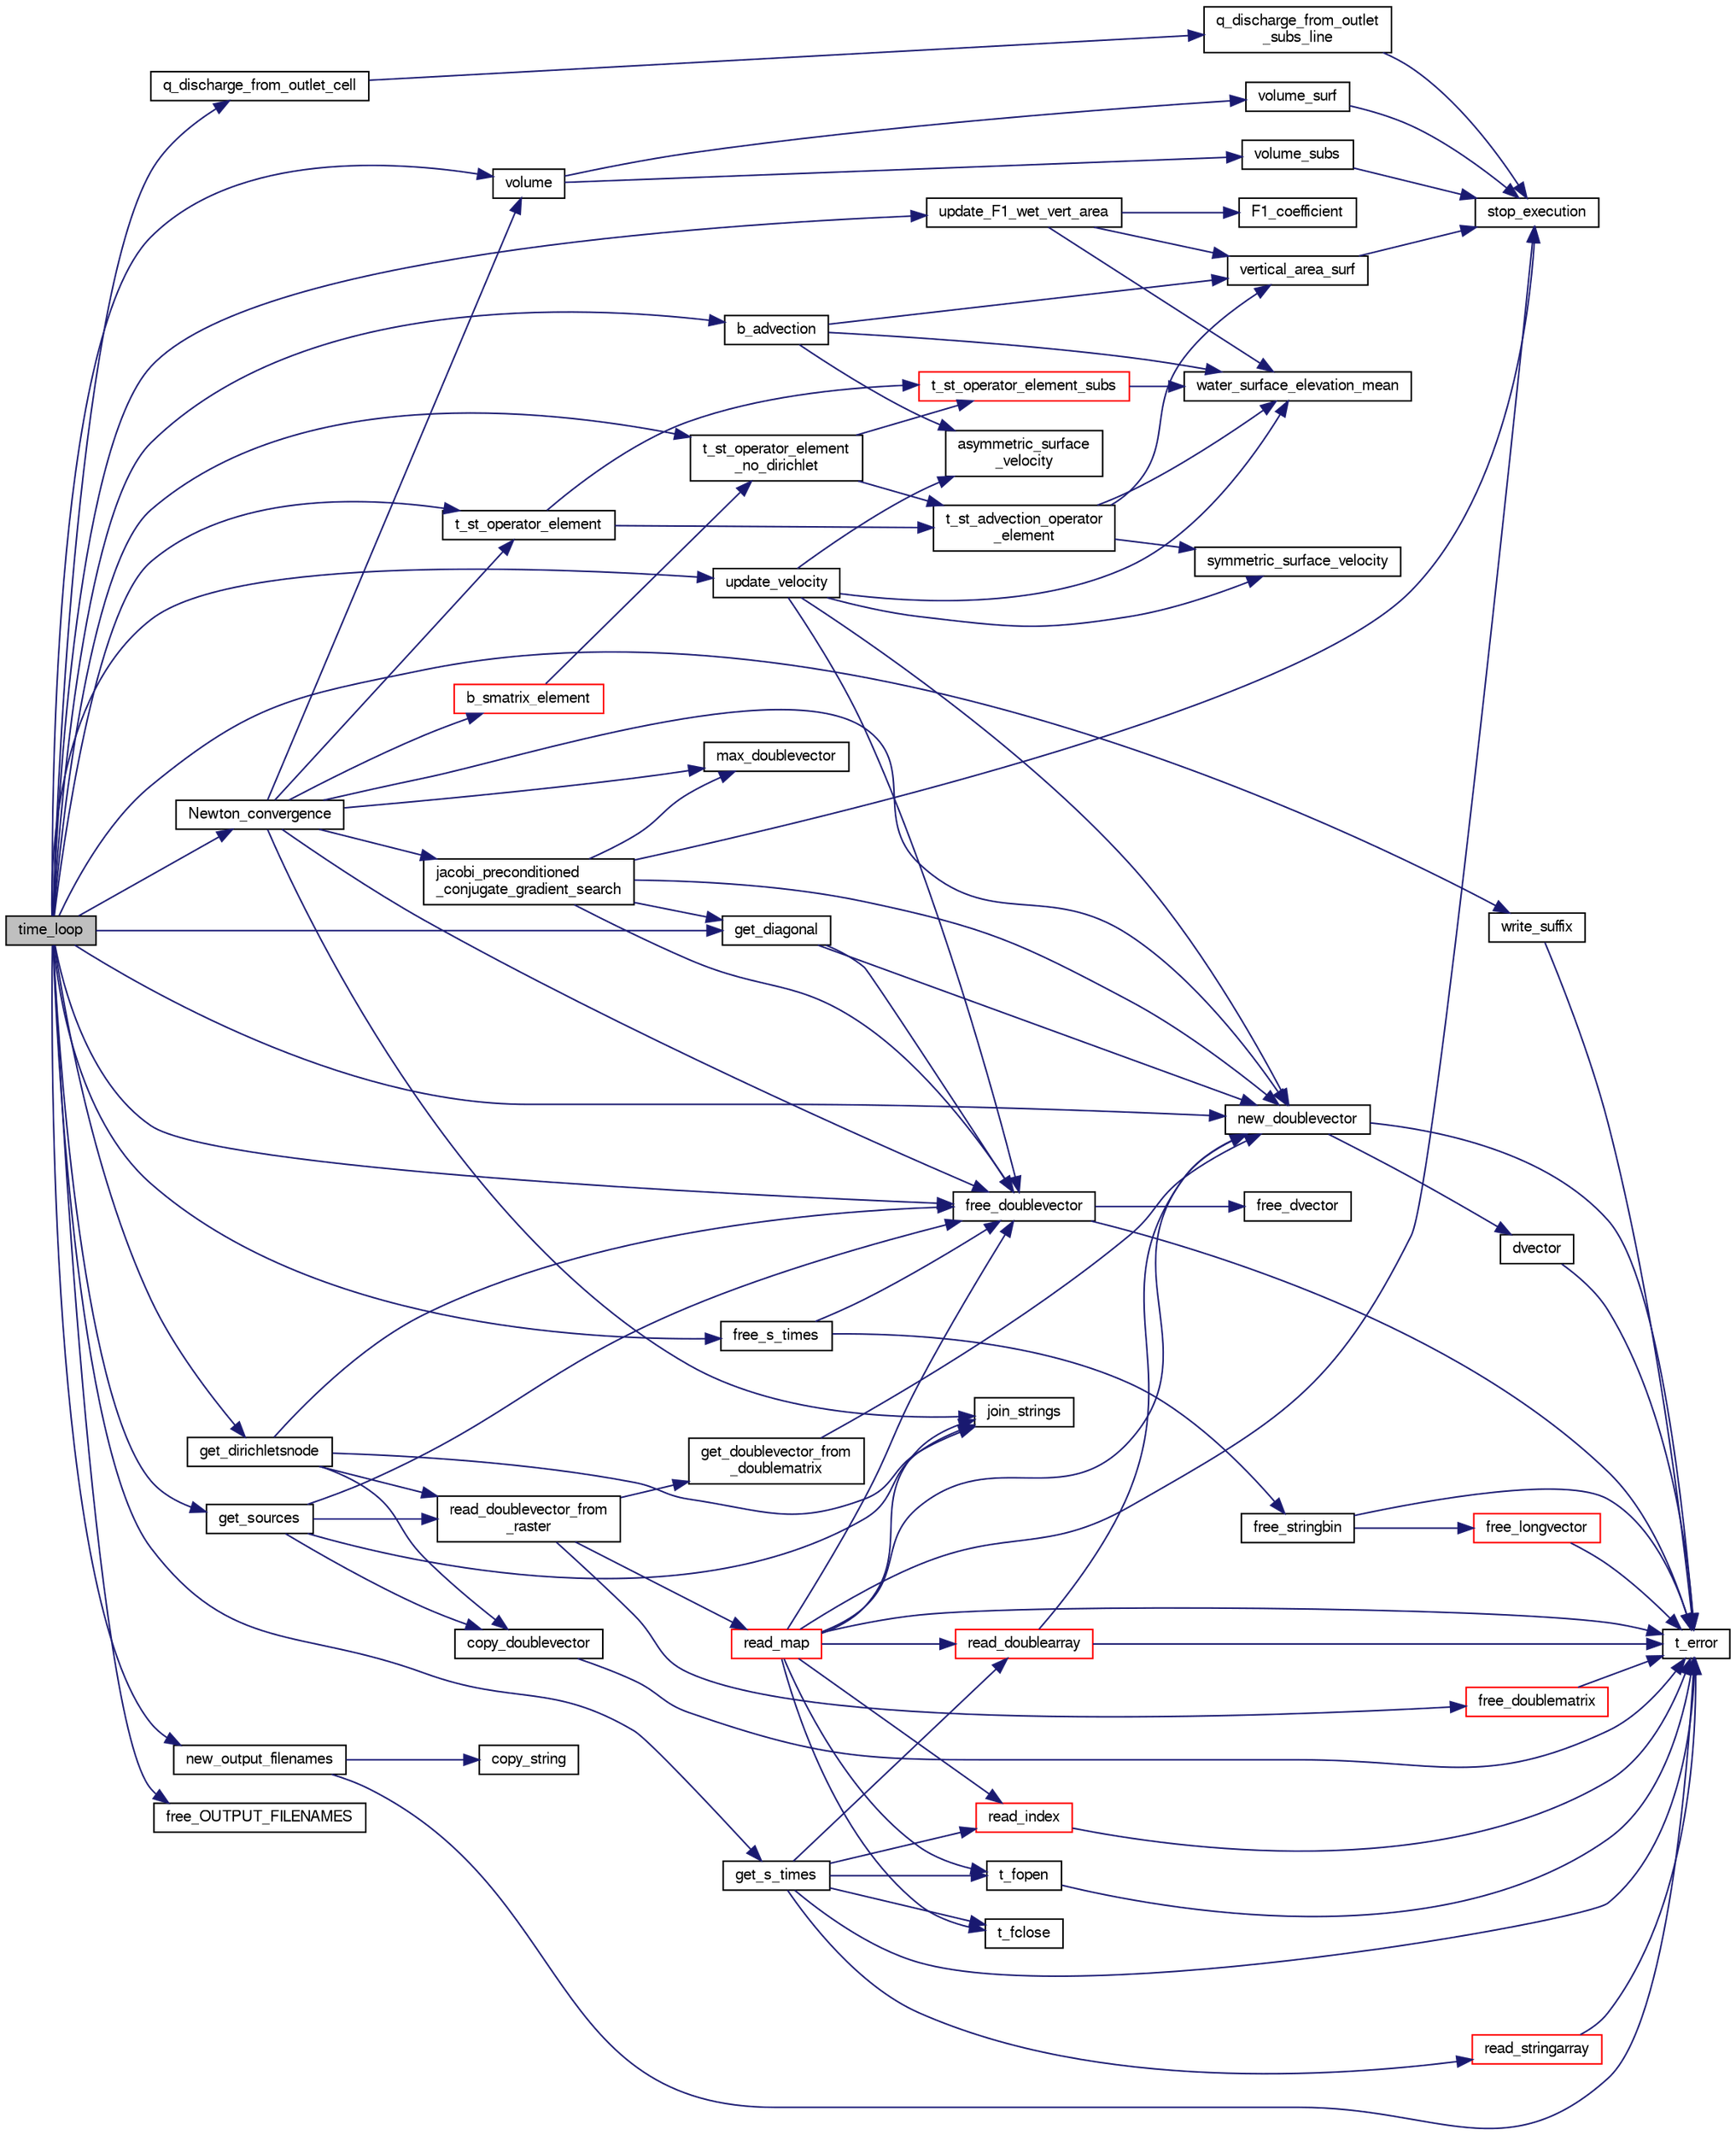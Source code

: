 digraph "time_loop"
{
  bgcolor="transparent";
  edge [fontname="FreeSans",fontsize="10",labelfontname="FreeSans",labelfontsize="10"];
  node [fontname="FreeSans",fontsize="10",shape=record];
  rankdir="LR";
  Node1 [label="time_loop",height=0.2,width=0.4,color="black", fillcolor="grey75", style="filled" fontcolor="black"];
  Node1 -> Node2 [color="midnightblue",fontsize="10",style="solid",fontname="FreeSans"];
  Node2 [label="b_advection",height=0.2,width=0.4,color="black",URL="$b__v__advection_8c.html#a9e2acc2503e0ec1d0bf308fd56e00cc3"];
  Node2 -> Node3 [color="midnightblue",fontsize="10",style="solid",fontname="FreeSans"];
  Node3 [label="water_surface_elevation_mean",height=0.2,width=0.4,color="black",URL="$b__solver_8c.html#a91803fd42436b7e4151bbd2e57be7d41"];
  Node2 -> Node4 [color="midnightblue",fontsize="10",style="solid",fontname="FreeSans"];
  Node4 [label="vertical_area_surf",height=0.2,width=0.4,color="black",URL="$b__volumes_8c.html#a03db2e763463748d2af87419e099363c"];
  Node4 -> Node5 [color="midnightblue",fontsize="10",style="solid",fontname="FreeSans"];
  Node5 [label="stop_execution",height=0.2,width=0.4,color="black",URL="$t__utilities_8h.html#aad115bd95a94025215aa780dfcf894aa"];
  Node2 -> Node6 [color="midnightblue",fontsize="10",style="solid",fontname="FreeSans"];
  Node6 [label="asymmetric_surface\l_velocity",height=0.2,width=0.4,color="black",URL="$b__v__advection_8c.html#aaa9d41114a112f7ecee5de89a79bb2e3"];
  Node1 -> Node7 [color="midnightblue",fontsize="10",style="solid",fontname="FreeSans"];
  Node7 [label="free_doublevector",height=0.2,width=0.4,color="black",URL="$alloc_8c.html#a9f8d1eb0558ac1ddc1ab2cdbd25eba49"];
  Node7 -> Node8 [color="midnightblue",fontsize="10",style="solid",fontname="FreeSans"];
  Node8 [label="t_error",height=0.2,width=0.4,color="black",URL="$error_8c.html#af79ef7c6656ef0f3d2786e2b09c1755f"];
  Node7 -> Node9 [color="midnightblue",fontsize="10",style="solid",fontname="FreeSans"];
  Node9 [label="free_dvector",height=0.2,width=0.4,color="black",URL="$alloc_8c.html#a3f159bec2c468d142a1ce6f3158332b5"];
  Node1 -> Node10 [color="midnightblue",fontsize="10",style="solid",fontname="FreeSans"];
  Node10 [label="free_OUTPUT_FILENAMES",height=0.2,width=0.4,color="black",URL="$b__solver_8c.html#a411189a0a7c246c7cce685e846fd2878"];
  Node1 -> Node11 [color="midnightblue",fontsize="10",style="solid",fontname="FreeSans"];
  Node11 [label="free_s_times",height=0.2,width=0.4,color="black",URL="$b__sources_8c.html#a2ffdd69401a92b40ff9cc9b6274d4395"];
  Node11 -> Node7 [color="midnightblue",fontsize="10",style="solid",fontname="FreeSans"];
  Node11 -> Node12 [color="midnightblue",fontsize="10",style="solid",fontname="FreeSans"];
  Node12 [label="free_stringbin",height=0.2,width=0.4,color="black",URL="$alloc_8c.html#af958f3e478eeda8eee273758886c5b11"];
  Node12 -> Node8 [color="midnightblue",fontsize="10",style="solid",fontname="FreeSans"];
  Node12 -> Node13 [color="midnightblue",fontsize="10",style="solid",fontname="FreeSans"];
  Node13 [label="free_longvector",height=0.2,width=0.4,color="red",URL="$alloc_8c.html#a04fde7eac99d9b9020b658a49670f86c"];
  Node13 -> Node8 [color="midnightblue",fontsize="10",style="solid",fontname="FreeSans"];
  Node1 -> Node14 [color="midnightblue",fontsize="10",style="solid",fontname="FreeSans"];
  Node14 [label="get_diagonal",height=0.2,width=0.4,color="black",URL="$preconditioned__conjugate__gradient_8c.html#ab12388fa1ebf00d925c86e6cf8b33555"];
  Node14 -> Node15 [color="midnightblue",fontsize="10",style="solid",fontname="FreeSans"];
  Node15 [label="new_doublevector",height=0.2,width=0.4,color="black",URL="$alloc_8c.html#a724e4d54ff17ee3caa26463378109887"];
  Node15 -> Node8 [color="midnightblue",fontsize="10",style="solid",fontname="FreeSans"];
  Node15 -> Node16 [color="midnightblue",fontsize="10",style="solid",fontname="FreeSans"];
  Node16 [label="dvector",height=0.2,width=0.4,color="black",URL="$alloc_8c.html#ae21c4c252ad5d5710ebd03d6f07e40de"];
  Node16 -> Node8 [color="midnightblue",fontsize="10",style="solid",fontname="FreeSans"];
  Node14 -> Node7 [color="midnightblue",fontsize="10",style="solid",fontname="FreeSans"];
  Node1 -> Node17 [color="midnightblue",fontsize="10",style="solid",fontname="FreeSans"];
  Node17 [label="get_dirichletsnode",height=0.2,width=0.4,color="black",URL="$b__sources_8c.html#ab175eac7f8664ba91d5a9f3773457344"];
  Node17 -> Node18 [color="midnightblue",fontsize="10",style="solid",fontname="FreeSans"];
  Node18 [label="join_strings",height=0.2,width=0.4,color="black",URL="$t__io_8c.html#a253a8608d77781c368033af63485c57f"];
  Node17 -> Node19 [color="midnightblue",fontsize="10",style="solid",fontname="FreeSans"];
  Node19 [label="read_doublevector_from\l_raster",height=0.2,width=0.4,color="black",URL="$g__raster2plvector_8c.html#a5ecd73eb8ff6d2414e687e73aad53a7d"];
  Node19 -> Node20 [color="midnightblue",fontsize="10",style="solid",fontname="FreeSans"];
  Node20 [label="free_doublematrix",height=0.2,width=0.4,color="red",URL="$alloc_8c.html#aac0db87acf8b9868c36dad0e0a783b4b"];
  Node20 -> Node8 [color="midnightblue",fontsize="10",style="solid",fontname="FreeSans"];
  Node19 -> Node21 [color="midnightblue",fontsize="10",style="solid",fontname="FreeSans"];
  Node21 [label="get_doublevector_from\l_doublematrix",height=0.2,width=0.4,color="black",URL="$g__raster2plvector_8c.html#a14c14593958d111716a2cd5a33ee27b7"];
  Node21 -> Node15 [color="midnightblue",fontsize="10",style="solid",fontname="FreeSans"];
  Node19 -> Node22 [color="midnightblue",fontsize="10",style="solid",fontname="FreeSans"];
  Node22 [label="read_map",height=0.2,width=0.4,color="red",URL="$rw__maps_8c.html#ad951e17a36a359704582cb584c1a199c"];
  Node22 -> Node7 [color="midnightblue",fontsize="10",style="solid",fontname="FreeSans"];
  Node22 -> Node18 [color="midnightblue",fontsize="10",style="solid",fontname="FreeSans"];
  Node22 -> Node15 [color="midnightblue",fontsize="10",style="solid",fontname="FreeSans"];
  Node22 -> Node23 [color="midnightblue",fontsize="10",style="solid",fontname="FreeSans"];
  Node23 [label="read_doublearray",height=0.2,width=0.4,color="red",URL="$t__io_8c.html#a380230d515de6b1fbad9cee010bd4e22"];
  Node23 -> Node8 [color="midnightblue",fontsize="10",style="solid",fontname="FreeSans"];
  Node23 -> Node15 [color="midnightblue",fontsize="10",style="solid",fontname="FreeSans"];
  Node22 -> Node24 [color="midnightblue",fontsize="10",style="solid",fontname="FreeSans"];
  Node24 [label="read_index",height=0.2,width=0.4,color="red",URL="$t__io_8c.html#a4b849b51d19c0c7eb0d3f6517513bb17"];
  Node24 -> Node8 [color="midnightblue",fontsize="10",style="solid",fontname="FreeSans"];
  Node22 -> Node5 [color="midnightblue",fontsize="10",style="solid",fontname="FreeSans"];
  Node22 -> Node8 [color="midnightblue",fontsize="10",style="solid",fontname="FreeSans"];
  Node22 -> Node25 [color="midnightblue",fontsize="10",style="solid",fontname="FreeSans"];
  Node25 [label="t_fclose",height=0.2,width=0.4,color="black",URL="$t__io_8c.html#afa95931383ff96048d6ec32f685a5f98"];
  Node22 -> Node26 [color="midnightblue",fontsize="10",style="solid",fontname="FreeSans"];
  Node26 [label="t_fopen",height=0.2,width=0.4,color="black",URL="$t__io_8c.html#af34ea3bc62c51f24c92b1fd2e9efe91a"];
  Node26 -> Node8 [color="midnightblue",fontsize="10",style="solid",fontname="FreeSans"];
  Node17 -> Node27 [color="midnightblue",fontsize="10",style="solid",fontname="FreeSans"];
  Node27 [label="copy_doublevector",height=0.2,width=0.4,color="black",URL="$datamanipulation_8c.html#a844d6e3cf8fe65ff64bce22a71694c0e"];
  Node27 -> Node8 [color="midnightblue",fontsize="10",style="solid",fontname="FreeSans"];
  Node17 -> Node7 [color="midnightblue",fontsize="10",style="solid",fontname="FreeSans"];
  Node1 -> Node28 [color="midnightblue",fontsize="10",style="solid",fontname="FreeSans"];
  Node28 [label="get_s_times",height=0.2,width=0.4,color="black",URL="$b__sources_8c.html#a85eab37f66725bd25bdddce92cf5a773"];
  Node28 -> Node8 [color="midnightblue",fontsize="10",style="solid",fontname="FreeSans"];
  Node28 -> Node26 [color="midnightblue",fontsize="10",style="solid",fontname="FreeSans"];
  Node28 -> Node24 [color="midnightblue",fontsize="10",style="solid",fontname="FreeSans"];
  Node28 -> Node23 [color="midnightblue",fontsize="10",style="solid",fontname="FreeSans"];
  Node28 -> Node29 [color="midnightblue",fontsize="10",style="solid",fontname="FreeSans"];
  Node29 [label="read_stringarray",height=0.2,width=0.4,color="red",URL="$t__io_8c.html#a6011104aff53ee36bb0bbc45f310c264"];
  Node29 -> Node8 [color="midnightblue",fontsize="10",style="solid",fontname="FreeSans"];
  Node28 -> Node25 [color="midnightblue",fontsize="10",style="solid",fontname="FreeSans"];
  Node1 -> Node30 [color="midnightblue",fontsize="10",style="solid",fontname="FreeSans"];
  Node30 [label="get_sources",height=0.2,width=0.4,color="black",URL="$b__sources_8c.html#a5eb104111701f0bb34a5d8bffd2f0ddb"];
  Node30 -> Node18 [color="midnightblue",fontsize="10",style="solid",fontname="FreeSans"];
  Node30 -> Node19 [color="midnightblue",fontsize="10",style="solid",fontname="FreeSans"];
  Node30 -> Node27 [color="midnightblue",fontsize="10",style="solid",fontname="FreeSans"];
  Node30 -> Node7 [color="midnightblue",fontsize="10",style="solid",fontname="FreeSans"];
  Node1 -> Node15 [color="midnightblue",fontsize="10",style="solid",fontname="FreeSans"];
  Node1 -> Node31 [color="midnightblue",fontsize="10",style="solid",fontname="FreeSans"];
  Node31 [label="new_output_filenames",height=0.2,width=0.4,color="black",URL="$b__solver_8c.html#aca8b8c663042dbcf6c7fe5ce7f399f6d"];
  Node31 -> Node32 [color="midnightblue",fontsize="10",style="solid",fontname="FreeSans"];
  Node32 [label="copy_string",height=0.2,width=0.4,color="black",URL="$bigcells2_8c.html#a2eec32e670f285ae6dbcd2e6513e4b78"];
  Node31 -> Node8 [color="midnightblue",fontsize="10",style="solid",fontname="FreeSans"];
  Node1 -> Node33 [color="midnightblue",fontsize="10",style="solid",fontname="FreeSans"];
  Node33 [label="Newton_convergence",height=0.2,width=0.4,color="black",URL="$b__solver_8c.html#ad0adbfadb450477f9f2b297202551975"];
  Node33 -> Node34 [color="midnightblue",fontsize="10",style="solid",fontname="FreeSans"];
  Node34 [label="b_smatrix_element",height=0.2,width=0.4,color="red",URL="$b__solver_8c.html#ad14097d21b985bb877fc58e0d63b6be4"];
  Node34 -> Node35 [color="midnightblue",fontsize="10",style="solid",fontname="FreeSans"];
  Node35 [label="t_st_operator_element\l_no_dirichlet",height=0.2,width=0.4,color="black",URL="$b__solver_8c.html#a5d82757e02d7bf9264f9138193e87832"];
  Node35 -> Node36 [color="midnightblue",fontsize="10",style="solid",fontname="FreeSans"];
  Node36 [label="t_st_advection_operator\l_element",height=0.2,width=0.4,color="black",URL="$b__v__advection_8c.html#a5aeb3dfcddcdffbfeccd32979db2cb49"];
  Node36 -> Node3 [color="midnightblue",fontsize="10",style="solid",fontname="FreeSans"];
  Node36 -> Node4 [color="midnightblue",fontsize="10",style="solid",fontname="FreeSans"];
  Node36 -> Node37 [color="midnightblue",fontsize="10",style="solid",fontname="FreeSans"];
  Node37 [label="symmetric_surface_velocity",height=0.2,width=0.4,color="black",URL="$b__v__advection_8c.html#a90b462038ce0e2e224027de0a94b58d0"];
  Node35 -> Node38 [color="midnightblue",fontsize="10",style="solid",fontname="FreeSans"];
  Node38 [label="t_st_operator_element_subs",height=0.2,width=0.4,color="red",URL="$b__solver_8c.html#aa28812ccdb9aa194c69d311db3b6648e"];
  Node38 -> Node3 [color="midnightblue",fontsize="10",style="solid",fontname="FreeSans"];
  Node33 -> Node7 [color="midnightblue",fontsize="10",style="solid",fontname="FreeSans"];
  Node33 -> Node39 [color="midnightblue",fontsize="10",style="solid",fontname="FreeSans"];
  Node39 [label="jacobi_preconditioned\l_conjugate_gradient_search",height=0.2,width=0.4,color="black",URL="$preconditioned__conjugate__gradient_8c.html#a68ab2501aa3f614f62b0279a63d708a8"];
  Node39 -> Node15 [color="midnightblue",fontsize="10",style="solid",fontname="FreeSans"];
  Node39 -> Node14 [color="midnightblue",fontsize="10",style="solid",fontname="FreeSans"];
  Node39 -> Node5 [color="midnightblue",fontsize="10",style="solid",fontname="FreeSans"];
  Node39 -> Node40 [color="midnightblue",fontsize="10",style="solid",fontname="FreeSans"];
  Node40 [label="max_doublevector",height=0.2,width=0.4,color="black",URL="$doublevector__utilities_8c.html#a3a020ccefd259981c34b9791cbf4e6dd"];
  Node39 -> Node7 [color="midnightblue",fontsize="10",style="solid",fontname="FreeSans"];
  Node33 -> Node18 [color="midnightblue",fontsize="10",style="solid",fontname="FreeSans"];
  Node33 -> Node40 [color="midnightblue",fontsize="10",style="solid",fontname="FreeSans"];
  Node33 -> Node15 [color="midnightblue",fontsize="10",style="solid",fontname="FreeSans"];
  Node33 -> Node41 [color="midnightblue",fontsize="10",style="solid",fontname="FreeSans"];
  Node41 [label="t_st_operator_element",height=0.2,width=0.4,color="black",URL="$b__solver_8c.html#a092b6742da36d2030755953ce9b20c60"];
  Node41 -> Node36 [color="midnightblue",fontsize="10",style="solid",fontname="FreeSans"];
  Node41 -> Node38 [color="midnightblue",fontsize="10",style="solid",fontname="FreeSans"];
  Node33 -> Node42 [color="midnightblue",fontsize="10",style="solid",fontname="FreeSans"];
  Node42 [label="volume",height=0.2,width=0.4,color="black",URL="$b__volumes_8c.html#a01596e297cd347cfcdde77ebf0f2ba86"];
  Node42 -> Node43 [color="midnightblue",fontsize="10",style="solid",fontname="FreeSans"];
  Node43 [label="volume_subs",height=0.2,width=0.4,color="black",URL="$b__volumes_8c.html#a1c66e2d4b15e6e8d0f008b6aee65dc66"];
  Node43 -> Node5 [color="midnightblue",fontsize="10",style="solid",fontname="FreeSans"];
  Node42 -> Node44 [color="midnightblue",fontsize="10",style="solid",fontname="FreeSans"];
  Node44 [label="volume_surf",height=0.2,width=0.4,color="black",URL="$b__volumes_8c.html#a97fa57952a12ee7928d27550a38975c6"];
  Node44 -> Node5 [color="midnightblue",fontsize="10",style="solid",fontname="FreeSans"];
  Node1 -> Node45 [color="midnightblue",fontsize="10",style="solid",fontname="FreeSans"];
  Node45 [label="q_discharge_from_outlet_cell",height=0.2,width=0.4,color="black",URL="$b__volumes_8c.html#a6589da10a9a71003103fe7d4e037e1ec"];
  Node45 -> Node46 [color="midnightblue",fontsize="10",style="solid",fontname="FreeSans"];
  Node46 [label="q_discharge_from_outlet\l_subs_line",height=0.2,width=0.4,color="black",URL="$b__volumes_8c.html#a84856fbcf04e3a87863837eeda036e3d"];
  Node46 -> Node5 [color="midnightblue",fontsize="10",style="solid",fontname="FreeSans"];
  Node1 -> Node41 [color="midnightblue",fontsize="10",style="solid",fontname="FreeSans"];
  Node1 -> Node35 [color="midnightblue",fontsize="10",style="solid",fontname="FreeSans"];
  Node1 -> Node47 [color="midnightblue",fontsize="10",style="solid",fontname="FreeSans"];
  Node47 [label="update_F1_wet_vert_area",height=0.2,width=0.4,color="black",URL="$b__v__advection_8c.html#a8df92a756c3235732dbf2aa3aacb7802"];
  Node47 -> Node3 [color="midnightblue",fontsize="10",style="solid",fontname="FreeSans"];
  Node47 -> Node4 [color="midnightblue",fontsize="10",style="solid",fontname="FreeSans"];
  Node47 -> Node48 [color="midnightblue",fontsize="10",style="solid",fontname="FreeSans"];
  Node48 [label="F1_coefficient",height=0.2,width=0.4,color="black",URL="$b__v__advection_8c.html#adc7e14e2fe8653964086aee3bb8e9f70"];
  Node1 -> Node49 [color="midnightblue",fontsize="10",style="solid",fontname="FreeSans"];
  Node49 [label="update_velocity",height=0.2,width=0.4,color="black",URL="$b__v__advection_8c.html#ac10b61fc14a6ed150f7d5ab8f857a8cc"];
  Node49 -> Node15 [color="midnightblue",fontsize="10",style="solid",fontname="FreeSans"];
  Node49 -> Node37 [color="midnightblue",fontsize="10",style="solid",fontname="FreeSans"];
  Node49 -> Node3 [color="midnightblue",fontsize="10",style="solid",fontname="FreeSans"];
  Node49 -> Node6 [color="midnightblue",fontsize="10",style="solid",fontname="FreeSans"];
  Node49 -> Node7 [color="midnightblue",fontsize="10",style="solid",fontname="FreeSans"];
  Node1 -> Node42 [color="midnightblue",fontsize="10",style="solid",fontname="FreeSans"];
  Node1 -> Node50 [color="midnightblue",fontsize="10",style="solid",fontname="FreeSans"];
  Node50 [label="write_suffix",height=0.2,width=0.4,color="black",URL="$rw__maps_8c.html#a489086e13f03df8adbba716e0a6877ae"];
  Node50 -> Node8 [color="midnightblue",fontsize="10",style="solid",fontname="FreeSans"];
}
